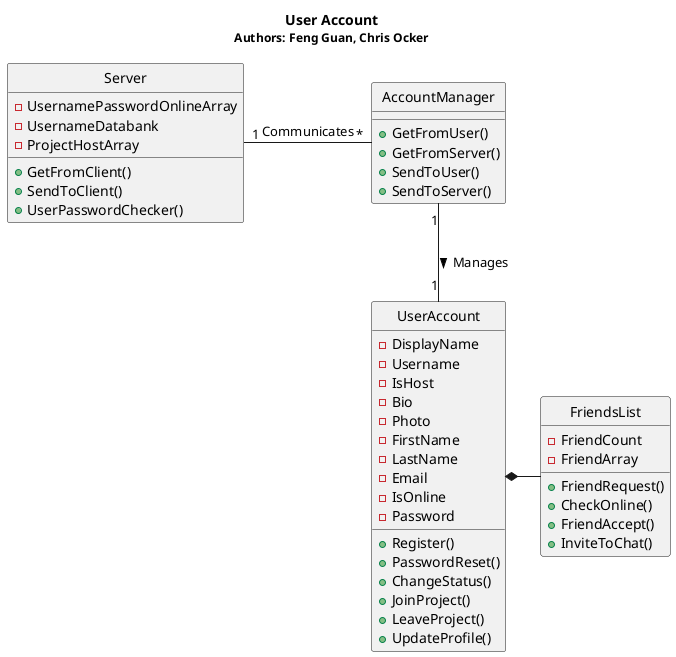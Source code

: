 @startuml
hide circles

Title <b>User Account</b>\n<size:12>Authors: Feng Guan, Chris Ocker</size>


class "Server" as ss{
-UsernamePasswordOnlineArray
-UsernameDatabank
-ProjectHostArray
+GetFromClient()
+SendToClient()
+UserPasswordChecker()
}

class "UserAccount" as ua {
-DisplayName
-Username
-IsHost
-Bio
-Photo
-FirstName
-LastName
-Email
-IsOnline
-Password
+Register()
+PasswordReset()
+ChangeStatus()
+JoinProject()
+LeaveProject()
+UpdateProfile()
}



class "FriendsList" as fl {
-FriendCount
-FriendArray
+FriendRequest()
+CheckOnline()
+FriendAccept()
+InviteToChat()
}

class "AccountManager" as sc {
+GetFromUser()
+GetFromServer()
+SendToUser()
+SendToServer()
}


sc "1"  -- "1" ua : Manages >
ss "1"  -r- "*" sc : Communicates

fl  -l-* ua
@enduml
